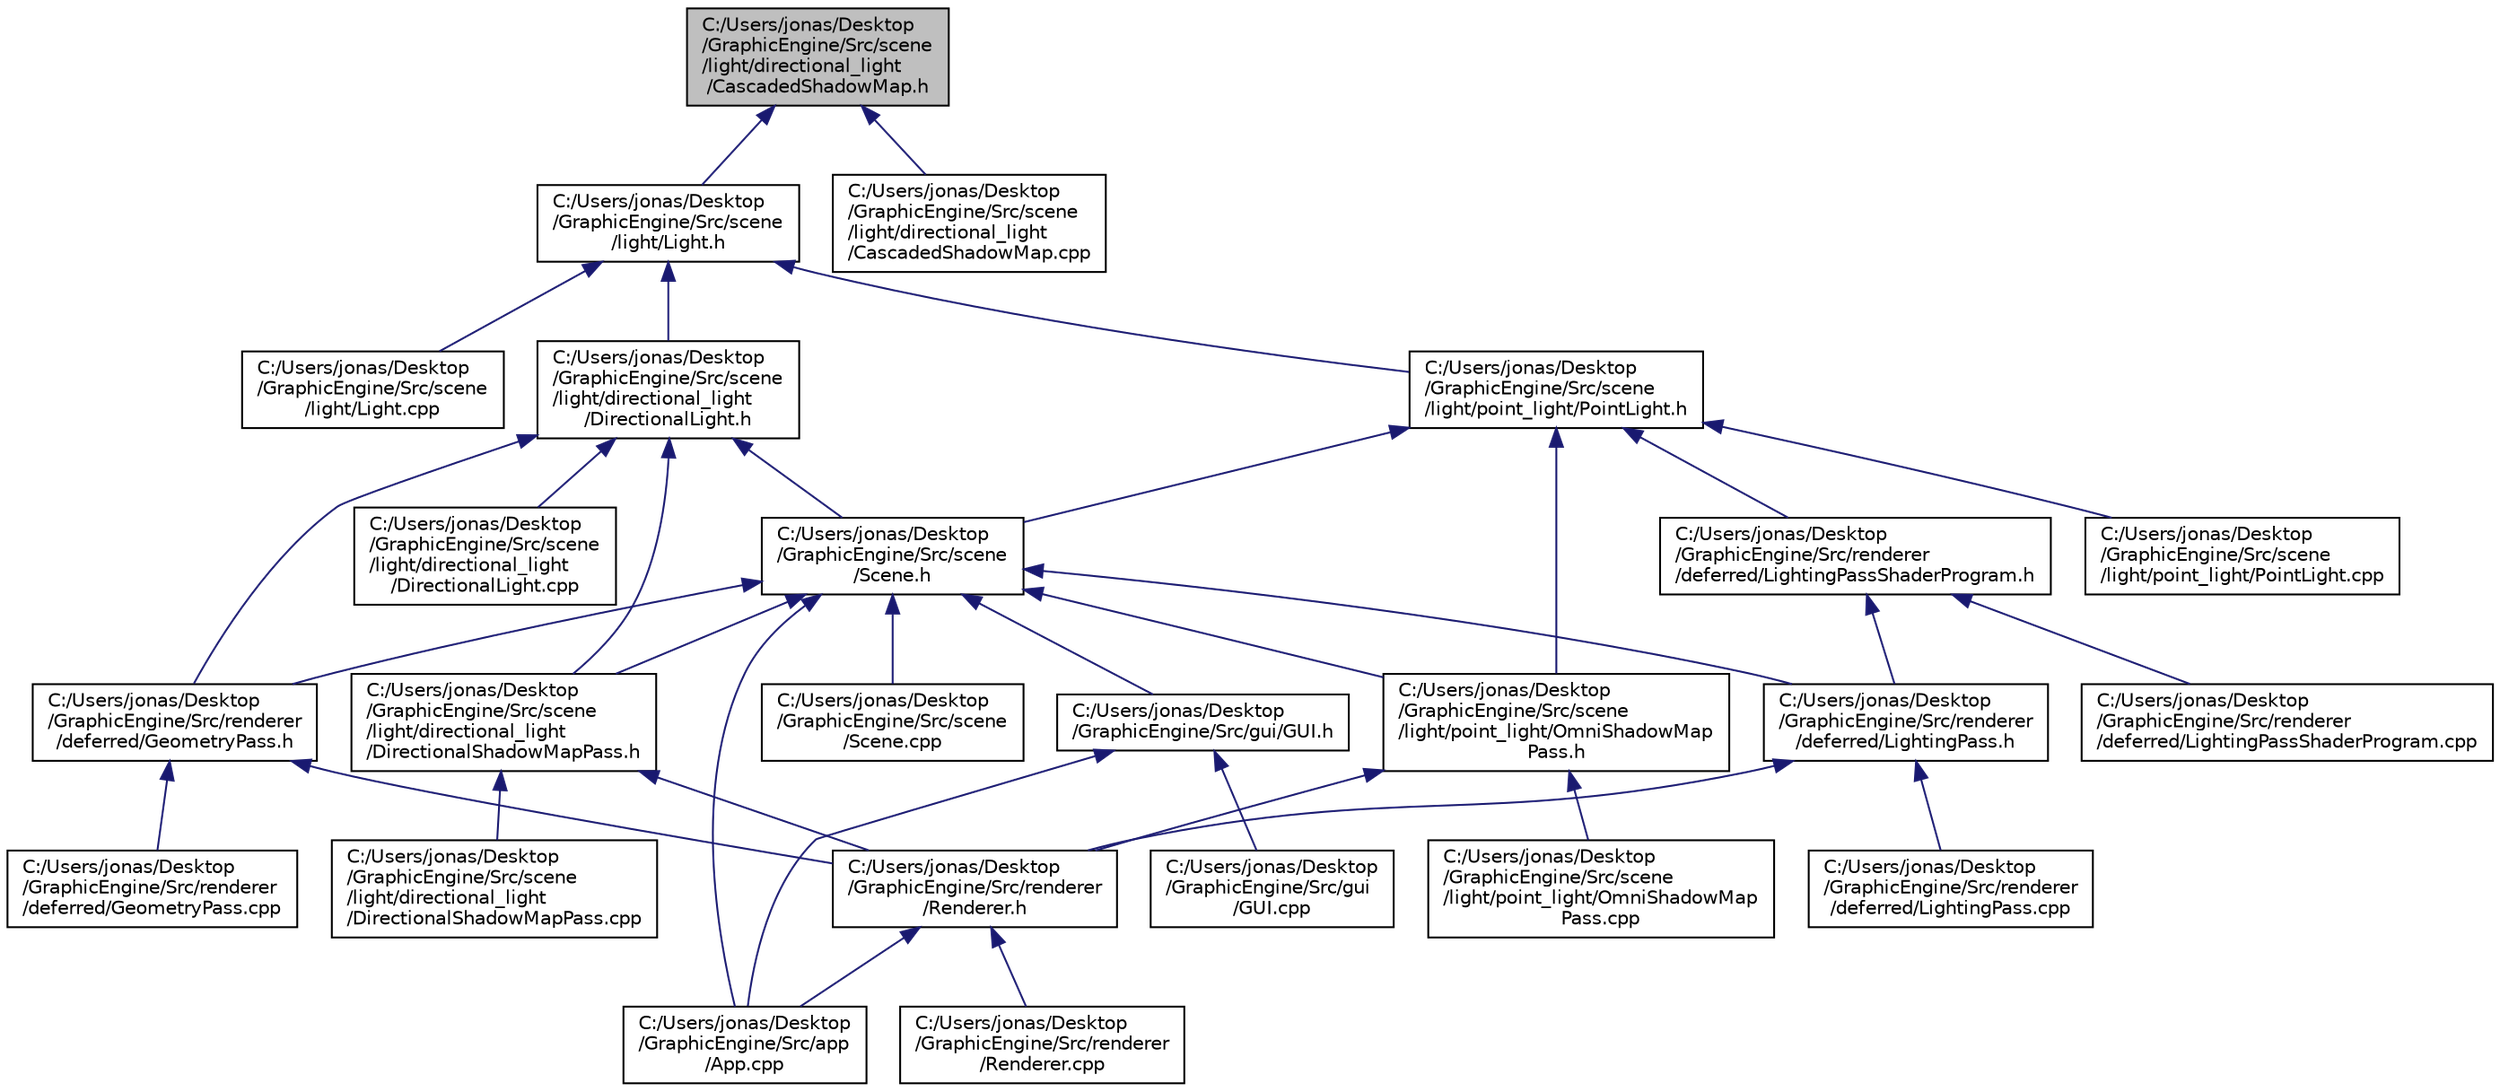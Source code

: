 digraph "C:/Users/jonas/Desktop/GraphicEngine/Src/scene/light/directional_light/CascadedShadowMap.h"
{
 // INTERACTIVE_SVG=YES
 // LATEX_PDF_SIZE
  bgcolor="transparent";
  edge [fontname="Helvetica",fontsize="10",labelfontname="Helvetica",labelfontsize="10"];
  node [fontname="Helvetica",fontsize="10",shape=record];
  Node1 [label="C:/Users/jonas/Desktop\l/GraphicEngine/Src/scene\l/light/directional_light\l/CascadedShadowMap.h",height=0.2,width=0.4,color="black", fillcolor="grey75", style="filled", fontcolor="black",tooltip=" "];
  Node1 -> Node2 [dir="back",color="midnightblue",fontsize="10",style="solid"];
  Node2 [label="C:/Users/jonas/Desktop\l/GraphicEngine/Src/scene\l/light/Light.h",height=0.2,width=0.4,color="black",URL="$d2/d46/_light_8h.html",tooltip=" "];
  Node2 -> Node3 [dir="back",color="midnightblue",fontsize="10",style="solid"];
  Node3 [label="C:/Users/jonas/Desktop\l/GraphicEngine/Src/scene\l/light/Light.cpp",height=0.2,width=0.4,color="black",URL="$d5/d56/_light_8cpp.html",tooltip=" "];
  Node2 -> Node4 [dir="back",color="midnightblue",fontsize="10",style="solid"];
  Node4 [label="C:/Users/jonas/Desktop\l/GraphicEngine/Src/scene\l/light/directional_light\l/DirectionalLight.h",height=0.2,width=0.4,color="black",URL="$da/d51/_directional_light_8h.html",tooltip=" "];
  Node4 -> Node5 [dir="back",color="midnightblue",fontsize="10",style="solid"];
  Node5 [label="C:/Users/jonas/Desktop\l/GraphicEngine/Src/renderer\l/deferred/GeometryPass.h",height=0.2,width=0.4,color="black",URL="$d4/d51/_geometry_pass_8h.html",tooltip=" "];
  Node5 -> Node6 [dir="back",color="midnightblue",fontsize="10",style="solid"];
  Node6 [label="C:/Users/jonas/Desktop\l/GraphicEngine/Src/renderer\l/Renderer.h",height=0.2,width=0.4,color="black",URL="$d3/da0/_renderer_8h.html",tooltip=" "];
  Node6 -> Node7 [dir="back",color="midnightblue",fontsize="10",style="solid"];
  Node7 [label="C:/Users/jonas/Desktop\l/GraphicEngine/Src/app\l/App.cpp",height=0.2,width=0.4,color="black",URL="$dc/db4/_app_8cpp.html",tooltip=" "];
  Node6 -> Node8 [dir="back",color="midnightblue",fontsize="10",style="solid"];
  Node8 [label="C:/Users/jonas/Desktop\l/GraphicEngine/Src/renderer\l/Renderer.cpp",height=0.2,width=0.4,color="black",URL="$da/d84/_renderer_8cpp.html",tooltip=" "];
  Node5 -> Node9 [dir="back",color="midnightblue",fontsize="10",style="solid"];
  Node9 [label="C:/Users/jonas/Desktop\l/GraphicEngine/Src/renderer\l/deferred/GeometryPass.cpp",height=0.2,width=0.4,color="black",URL="$dc/d81/_geometry_pass_8cpp.html",tooltip=" "];
  Node4 -> Node10 [dir="back",color="midnightblue",fontsize="10",style="solid"];
  Node10 [label="C:/Users/jonas/Desktop\l/GraphicEngine/Src/scene\l/Scene.h",height=0.2,width=0.4,color="black",URL="$de/d56/_scene_8h.html",tooltip=" "];
  Node10 -> Node7 [dir="back",color="midnightblue",fontsize="10",style="solid"];
  Node10 -> Node11 [dir="back",color="midnightblue",fontsize="10",style="solid"];
  Node11 [label="C:/Users/jonas/Desktop\l/GraphicEngine/Src/gui/GUI.h",height=0.2,width=0.4,color="black",URL="$da/d5d/_g_u_i_8h.html",tooltip=" "];
  Node11 -> Node7 [dir="back",color="midnightblue",fontsize="10",style="solid"];
  Node11 -> Node12 [dir="back",color="midnightblue",fontsize="10",style="solid"];
  Node12 [label="C:/Users/jonas/Desktop\l/GraphicEngine/Src/gui\l/GUI.cpp",height=0.2,width=0.4,color="black",URL="$d3/d27/_g_u_i_8cpp.html",tooltip=" "];
  Node10 -> Node5 [dir="back",color="midnightblue",fontsize="10",style="solid"];
  Node10 -> Node13 [dir="back",color="midnightblue",fontsize="10",style="solid"];
  Node13 [label="C:/Users/jonas/Desktop\l/GraphicEngine/Src/renderer\l/deferred/LightingPass.h",height=0.2,width=0.4,color="black",URL="$df/d86/_lighting_pass_8h.html",tooltip=" "];
  Node13 -> Node6 [dir="back",color="midnightblue",fontsize="10",style="solid"];
  Node13 -> Node14 [dir="back",color="midnightblue",fontsize="10",style="solid"];
  Node14 [label="C:/Users/jonas/Desktop\l/GraphicEngine/Src/renderer\l/deferred/LightingPass.cpp",height=0.2,width=0.4,color="black",URL="$d4/dbf/_lighting_pass_8cpp.html",tooltip=" "];
  Node10 -> Node15 [dir="back",color="midnightblue",fontsize="10",style="solid"];
  Node15 [label="C:/Users/jonas/Desktop\l/GraphicEngine/Src/scene\l/Scene.cpp",height=0.2,width=0.4,color="black",URL="$d9/d44/_scene_8cpp.html",tooltip=" "];
  Node10 -> Node16 [dir="back",color="midnightblue",fontsize="10",style="solid"];
  Node16 [label="C:/Users/jonas/Desktop\l/GraphicEngine/Src/scene\l/light/directional_light\l/DirectionalShadowMapPass.h",height=0.2,width=0.4,color="black",URL="$d0/d7a/_directional_shadow_map_pass_8h.html",tooltip=" "];
  Node16 -> Node6 [dir="back",color="midnightblue",fontsize="10",style="solid"];
  Node16 -> Node17 [dir="back",color="midnightblue",fontsize="10",style="solid"];
  Node17 [label="C:/Users/jonas/Desktop\l/GraphicEngine/Src/scene\l/light/directional_light\l/DirectionalShadowMapPass.cpp",height=0.2,width=0.4,color="black",URL="$dd/d62/_directional_shadow_map_pass_8cpp.html",tooltip=" "];
  Node10 -> Node18 [dir="back",color="midnightblue",fontsize="10",style="solid"];
  Node18 [label="C:/Users/jonas/Desktop\l/GraphicEngine/Src/scene\l/light/point_light/OmniShadowMap\lPass.h",height=0.2,width=0.4,color="black",URL="$de/d75/_omni_shadow_map_pass_8h.html",tooltip=" "];
  Node18 -> Node6 [dir="back",color="midnightblue",fontsize="10",style="solid"];
  Node18 -> Node19 [dir="back",color="midnightblue",fontsize="10",style="solid"];
  Node19 [label="C:/Users/jonas/Desktop\l/GraphicEngine/Src/scene\l/light/point_light/OmniShadowMap\lPass.cpp",height=0.2,width=0.4,color="black",URL="$d7/d9f/_omni_shadow_map_pass_8cpp.html",tooltip=" "];
  Node4 -> Node20 [dir="back",color="midnightblue",fontsize="10",style="solid"];
  Node20 [label="C:/Users/jonas/Desktop\l/GraphicEngine/Src/scene\l/light/directional_light\l/DirectionalLight.cpp",height=0.2,width=0.4,color="black",URL="$dc/dc6/_directional_light_8cpp.html",tooltip=" "];
  Node4 -> Node16 [dir="back",color="midnightblue",fontsize="10",style="solid"];
  Node2 -> Node21 [dir="back",color="midnightblue",fontsize="10",style="solid"];
  Node21 [label="C:/Users/jonas/Desktop\l/GraphicEngine/Src/scene\l/light/point_light/PointLight.h",height=0.2,width=0.4,color="black",URL="$df/dcc/_point_light_8h.html",tooltip=" "];
  Node21 -> Node22 [dir="back",color="midnightblue",fontsize="10",style="solid"];
  Node22 [label="C:/Users/jonas/Desktop\l/GraphicEngine/Src/renderer\l/deferred/LightingPassShaderProgram.h",height=0.2,width=0.4,color="black",URL="$d1/def/_lighting_pass_shader_program_8h.html",tooltip=" "];
  Node22 -> Node13 [dir="back",color="midnightblue",fontsize="10",style="solid"];
  Node22 -> Node23 [dir="back",color="midnightblue",fontsize="10",style="solid"];
  Node23 [label="C:/Users/jonas/Desktop\l/GraphicEngine/Src/renderer\l/deferred/LightingPassShaderProgram.cpp",height=0.2,width=0.4,color="black",URL="$d4/d65/_lighting_pass_shader_program_8cpp.html",tooltip=" "];
  Node21 -> Node10 [dir="back",color="midnightblue",fontsize="10",style="solid"];
  Node21 -> Node18 [dir="back",color="midnightblue",fontsize="10",style="solid"];
  Node21 -> Node24 [dir="back",color="midnightblue",fontsize="10",style="solid"];
  Node24 [label="C:/Users/jonas/Desktop\l/GraphicEngine/Src/scene\l/light/point_light/PointLight.cpp",height=0.2,width=0.4,color="black",URL="$db/d40/_point_light_8cpp.html",tooltip=" "];
  Node1 -> Node25 [dir="back",color="midnightblue",fontsize="10",style="solid"];
  Node25 [label="C:/Users/jonas/Desktop\l/GraphicEngine/Src/scene\l/light/directional_light\l/CascadedShadowMap.cpp",height=0.2,width=0.4,color="black",URL="$de/d6a/_cascaded_shadow_map_8cpp.html",tooltip=" "];
}
